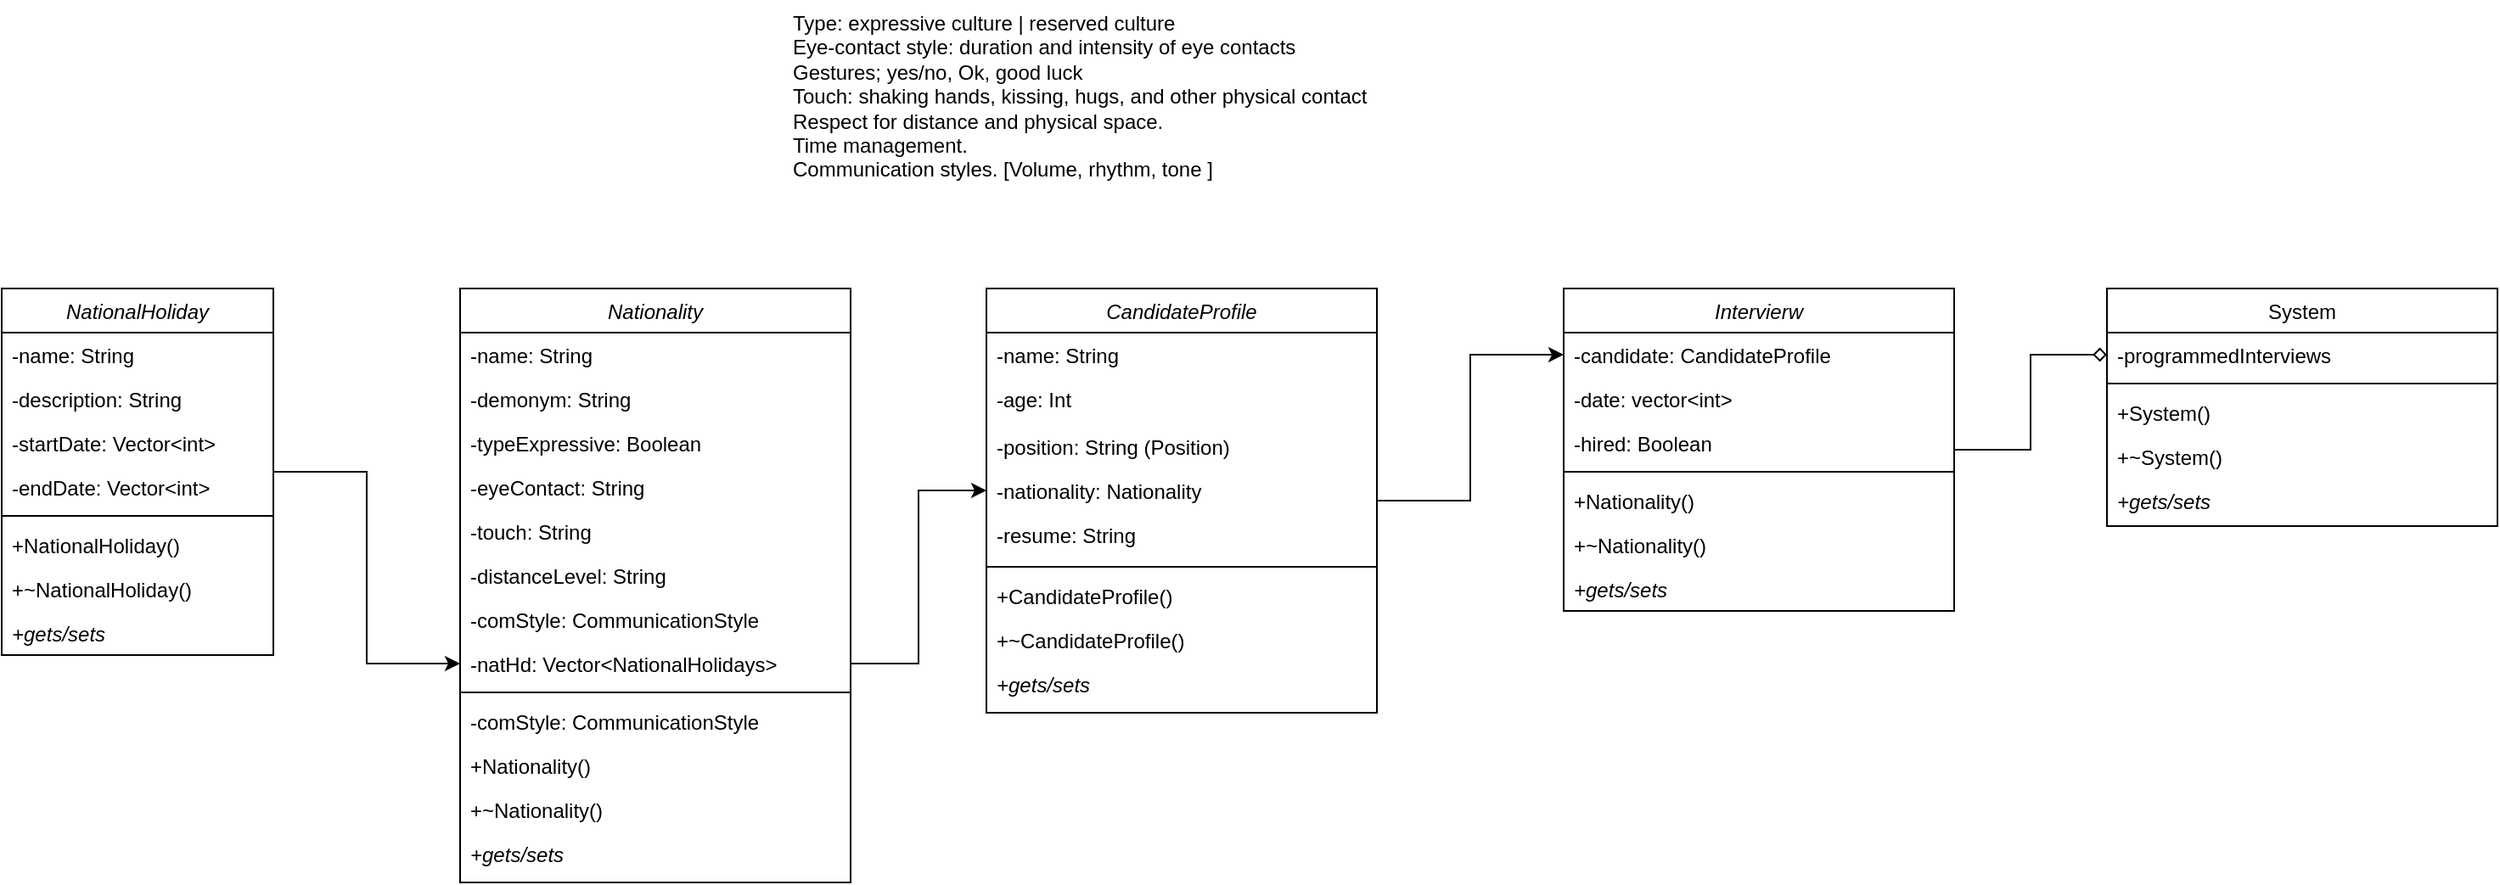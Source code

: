 <mxfile version="20.3.7" type="github">
  <diagram id="C5RBs43oDa-KdzZeNtuy" name="Page-1">
    <mxGraphModel dx="2253" dy="1985" grid="1" gridSize="10" guides="1" tooltips="1" connect="1" arrows="1" fold="1" page="1" pageScale="1" pageWidth="827" pageHeight="1169" math="0" shadow="0">
      <root>
        <mxCell id="WIyWlLk6GJQsqaUBKTNV-0" />
        <mxCell id="WIyWlLk6GJQsqaUBKTNV-1" parent="WIyWlLk6GJQsqaUBKTNV-0" />
        <mxCell id="zkfFHV4jXpPFQw0GAbJ--0" value="Nationality" style="swimlane;fontStyle=2;align=center;verticalAlign=top;childLayout=stackLayout;horizontal=1;startSize=26;horizontalStack=0;resizeParent=1;resizeLast=0;collapsible=1;marginBottom=0;rounded=0;shadow=0;strokeWidth=1;" parent="WIyWlLk6GJQsqaUBKTNV-1" vertex="1">
          <mxGeometry x="220" y="120" width="230" height="350" as="geometry">
            <mxRectangle x="230" y="140" width="160" height="26" as="alternateBounds" />
          </mxGeometry>
        </mxCell>
        <mxCell id="1D8Z9fWcGApWcsaOd2ik-2" value="-name: String" style="text;align=left;verticalAlign=top;spacingLeft=4;spacingRight=4;overflow=hidden;rotatable=0;points=[[0,0.5],[1,0.5]];portConstraint=eastwest;" vertex="1" parent="zkfFHV4jXpPFQw0GAbJ--0">
          <mxGeometry y="26" width="230" height="26" as="geometry" />
        </mxCell>
        <mxCell id="1D8Z9fWcGApWcsaOd2ik-1" value="-demonym: String" style="text;align=left;verticalAlign=top;spacingLeft=4;spacingRight=4;overflow=hidden;rotatable=0;points=[[0,0.5],[1,0.5]];portConstraint=eastwest;" vertex="1" parent="zkfFHV4jXpPFQw0GAbJ--0">
          <mxGeometry y="52" width="230" height="26" as="geometry" />
        </mxCell>
        <mxCell id="zkfFHV4jXpPFQw0GAbJ--1" value="-typeExpressive: Boolean" style="text;align=left;verticalAlign=top;spacingLeft=4;spacingRight=4;overflow=hidden;rotatable=0;points=[[0,0.5],[1,0.5]];portConstraint=eastwest;" parent="zkfFHV4jXpPFQw0GAbJ--0" vertex="1">
          <mxGeometry y="78" width="230" height="26" as="geometry" />
        </mxCell>
        <mxCell id="zkfFHV4jXpPFQw0GAbJ--2" value="-eyeContact: String" style="text;align=left;verticalAlign=top;spacingLeft=4;spacingRight=4;overflow=hidden;rotatable=0;points=[[0,0.5],[1,0.5]];portConstraint=eastwest;rounded=0;shadow=0;html=0;" parent="zkfFHV4jXpPFQw0GAbJ--0" vertex="1">
          <mxGeometry y="104" width="230" height="26" as="geometry" />
        </mxCell>
        <mxCell id="1D8Z9fWcGApWcsaOd2ik-5" value="-touch: String" style="text;align=left;verticalAlign=top;spacingLeft=4;spacingRight=4;overflow=hidden;rotatable=0;points=[[0,0.5],[1,0.5]];portConstraint=eastwest;rounded=0;shadow=0;html=0;" vertex="1" parent="zkfFHV4jXpPFQw0GAbJ--0">
          <mxGeometry y="130" width="230" height="26" as="geometry" />
        </mxCell>
        <mxCell id="1D8Z9fWcGApWcsaOd2ik-6" value="-distanceLevel: String" style="text;align=left;verticalAlign=top;spacingLeft=4;spacingRight=4;overflow=hidden;rotatable=0;points=[[0,0.5],[1,0.5]];portConstraint=eastwest;rounded=0;shadow=0;html=0;" vertex="1" parent="zkfFHV4jXpPFQw0GAbJ--0">
          <mxGeometry y="156" width="230" height="26" as="geometry" />
        </mxCell>
        <mxCell id="zkfFHV4jXpPFQw0GAbJ--3" value="-comStyle: CommunicationStyle" style="text;align=left;verticalAlign=top;spacingLeft=4;spacingRight=4;overflow=hidden;rotatable=0;points=[[0,0.5],[1,0.5]];portConstraint=eastwest;rounded=0;shadow=0;html=0;" parent="zkfFHV4jXpPFQw0GAbJ--0" vertex="1">
          <mxGeometry y="182" width="230" height="26" as="geometry" />
        </mxCell>
        <mxCell id="1D8Z9fWcGApWcsaOd2ik-47" value="-natHd: Vector&lt;NationalHolidays&gt;" style="text;align=left;verticalAlign=top;spacingLeft=4;spacingRight=4;overflow=hidden;rotatable=0;points=[[0,0.5],[1,0.5]];portConstraint=eastwest;rounded=0;shadow=0;html=0;" vertex="1" parent="zkfFHV4jXpPFQw0GAbJ--0">
          <mxGeometry y="208" width="230" height="26" as="geometry" />
        </mxCell>
        <mxCell id="zkfFHV4jXpPFQw0GAbJ--4" value="" style="line;html=1;strokeWidth=1;align=left;verticalAlign=middle;spacingTop=-1;spacingLeft=3;spacingRight=3;rotatable=0;labelPosition=right;points=[];portConstraint=eastwest;" parent="zkfFHV4jXpPFQw0GAbJ--0" vertex="1">
          <mxGeometry y="234" width="230" height="8" as="geometry" />
        </mxCell>
        <mxCell id="1D8Z9fWcGApWcsaOd2ik-46" value="-comStyle: CommunicationStyle" style="text;align=left;verticalAlign=top;spacingLeft=4;spacingRight=4;overflow=hidden;rotatable=0;points=[[0,0.5],[1,0.5]];portConstraint=eastwest;rounded=0;shadow=0;html=0;" vertex="1" parent="zkfFHV4jXpPFQw0GAbJ--0">
          <mxGeometry y="242" width="230" height="26" as="geometry" />
        </mxCell>
        <mxCell id="zkfFHV4jXpPFQw0GAbJ--5" value="+Nationality()" style="text;align=left;verticalAlign=top;spacingLeft=4;spacingRight=4;overflow=hidden;rotatable=0;points=[[0,0.5],[1,0.5]];portConstraint=eastwest;" parent="zkfFHV4jXpPFQw0GAbJ--0" vertex="1">
          <mxGeometry y="268" width="230" height="26" as="geometry" />
        </mxCell>
        <mxCell id="1D8Z9fWcGApWcsaOd2ik-25" value="+~Nationality()" style="text;align=left;verticalAlign=top;spacingLeft=4;spacingRight=4;overflow=hidden;rotatable=0;points=[[0,0.5],[1,0.5]];portConstraint=eastwest;" vertex="1" parent="zkfFHV4jXpPFQw0GAbJ--0">
          <mxGeometry y="294" width="230" height="26" as="geometry" />
        </mxCell>
        <mxCell id="1D8Z9fWcGApWcsaOd2ik-24" value="+gets/sets" style="text;align=left;verticalAlign=top;spacingLeft=4;spacingRight=4;overflow=hidden;rotatable=0;points=[[0,0.5],[1,0.5]];portConstraint=eastwest;fontStyle=2" vertex="1" parent="zkfFHV4jXpPFQw0GAbJ--0">
          <mxGeometry y="320" width="230" height="26" as="geometry" />
        </mxCell>
        <mxCell id="1D8Z9fWcGApWcsaOd2ik-0" value="Type: expressive culture | reserved culture&#xa;Eye-contact style: duration and intensity of eye contacts&#xa;Gestures; yes/no, Ok, good luck&#xa;Touch: shaking hands, kissing, hugs, and other physical contact&#xa;Respect for distance and physical space.&#xa;Time management.&#xa;Communication styles. [Volume, rhythm, tone ]" style="text;whiteSpace=wrap;html=1;" vertex="1" parent="WIyWlLk6GJQsqaUBKTNV-1">
          <mxGeometry x="414" y="-50" width="370" height="120" as="geometry" />
        </mxCell>
        <mxCell id="1D8Z9fWcGApWcsaOd2ik-82" style="edgeStyle=orthogonalEdgeStyle;rounded=0;orthogonalLoop=1;jettySize=auto;html=1;entryX=0;entryY=0.5;entryDx=0;entryDy=0;" edge="1" parent="WIyWlLk6GJQsqaUBKTNV-1" source="1D8Z9fWcGApWcsaOd2ik-35" target="1D8Z9fWcGApWcsaOd2ik-47">
          <mxGeometry relative="1" as="geometry" />
        </mxCell>
        <mxCell id="1D8Z9fWcGApWcsaOd2ik-35" value="NationalHoliday" style="swimlane;fontStyle=2;align=center;verticalAlign=top;childLayout=stackLayout;horizontal=1;startSize=26;horizontalStack=0;resizeParent=1;resizeLast=0;collapsible=1;marginBottom=0;rounded=0;shadow=0;strokeWidth=1;" vertex="1" parent="WIyWlLk6GJQsqaUBKTNV-1">
          <mxGeometry x="-50" y="120" width="160" height="216" as="geometry">
            <mxRectangle x="230" y="140" width="160" height="26" as="alternateBounds" />
          </mxGeometry>
        </mxCell>
        <mxCell id="1D8Z9fWcGApWcsaOd2ik-42" value="-name: String" style="text;align=left;verticalAlign=top;spacingLeft=4;spacingRight=4;overflow=hidden;rotatable=0;points=[[0,0.5],[1,0.5]];portConstraint=eastwest;" vertex="1" parent="1D8Z9fWcGApWcsaOd2ik-35">
          <mxGeometry y="26" width="160" height="26" as="geometry" />
        </mxCell>
        <mxCell id="1D8Z9fWcGApWcsaOd2ik-43" value="-description: String" style="text;align=left;verticalAlign=top;spacingLeft=4;spacingRight=4;overflow=hidden;rotatable=0;points=[[0,0.5],[1,0.5]];portConstraint=eastwest;" vertex="1" parent="1D8Z9fWcGApWcsaOd2ik-35">
          <mxGeometry y="52" width="160" height="26" as="geometry" />
        </mxCell>
        <mxCell id="1D8Z9fWcGApWcsaOd2ik-36" value="-startDate: Vector&lt;int&gt;" style="text;align=left;verticalAlign=top;spacingLeft=4;spacingRight=4;overflow=hidden;rotatable=0;points=[[0,0.5],[1,0.5]];portConstraint=eastwest;" vertex="1" parent="1D8Z9fWcGApWcsaOd2ik-35">
          <mxGeometry y="78" width="160" height="26" as="geometry" />
        </mxCell>
        <mxCell id="1D8Z9fWcGApWcsaOd2ik-37" value="-endDate: Vector&lt;int&gt;" style="text;align=left;verticalAlign=top;spacingLeft=4;spacingRight=4;overflow=hidden;rotatable=0;points=[[0,0.5],[1,0.5]];portConstraint=eastwest;" vertex="1" parent="1D8Z9fWcGApWcsaOd2ik-35">
          <mxGeometry y="104" width="160" height="26" as="geometry" />
        </mxCell>
        <mxCell id="1D8Z9fWcGApWcsaOd2ik-38" value="" style="line;html=1;strokeWidth=1;align=left;verticalAlign=middle;spacingTop=-1;spacingLeft=3;spacingRight=3;rotatable=0;labelPosition=right;points=[];portConstraint=eastwest;" vertex="1" parent="1D8Z9fWcGApWcsaOd2ik-35">
          <mxGeometry y="130" width="160" height="8" as="geometry" />
        </mxCell>
        <mxCell id="1D8Z9fWcGApWcsaOd2ik-39" value="+NationalHoliday()" style="text;align=left;verticalAlign=top;spacingLeft=4;spacingRight=4;overflow=hidden;rotatable=0;points=[[0,0.5],[1,0.5]];portConstraint=eastwest;fontStyle=0" vertex="1" parent="1D8Z9fWcGApWcsaOd2ik-35">
          <mxGeometry y="138" width="160" height="26" as="geometry" />
        </mxCell>
        <mxCell id="1D8Z9fWcGApWcsaOd2ik-40" value="+~NationalHoliday()" style="text;align=left;verticalAlign=top;spacingLeft=4;spacingRight=4;overflow=hidden;rotatable=0;points=[[0,0.5],[1,0.5]];portConstraint=eastwest;" vertex="1" parent="1D8Z9fWcGApWcsaOd2ik-35">
          <mxGeometry y="164" width="160" height="26" as="geometry" />
        </mxCell>
        <mxCell id="1D8Z9fWcGApWcsaOd2ik-41" value="+gets/sets" style="text;align=left;verticalAlign=top;spacingLeft=4;spacingRight=4;overflow=hidden;rotatable=0;points=[[0,0.5],[1,0.5]];portConstraint=eastwest;fontStyle=2" vertex="1" parent="1D8Z9fWcGApWcsaOd2ik-35">
          <mxGeometry y="190" width="160" height="26" as="geometry" />
        </mxCell>
        <mxCell id="1D8Z9fWcGApWcsaOd2ik-122" style="edgeStyle=orthogonalEdgeStyle;rounded=0;orthogonalLoop=1;jettySize=auto;html=1;entryX=0;entryY=0.5;entryDx=0;entryDy=0;endArrow=diamond;endFill=0;" edge="1" parent="WIyWlLk6GJQsqaUBKTNV-1" source="1D8Z9fWcGApWcsaOd2ik-52" target="1D8Z9fWcGApWcsaOd2ik-99">
          <mxGeometry relative="1" as="geometry" />
        </mxCell>
        <mxCell id="1D8Z9fWcGApWcsaOd2ik-52" value="Intervierw" style="swimlane;fontStyle=2;align=center;verticalAlign=top;childLayout=stackLayout;horizontal=1;startSize=26;horizontalStack=0;resizeParent=1;resizeLast=0;collapsible=1;marginBottom=0;rounded=0;shadow=0;strokeWidth=1;" vertex="1" parent="WIyWlLk6GJQsqaUBKTNV-1">
          <mxGeometry x="870" y="120" width="230" height="190" as="geometry">
            <mxRectangle x="230" y="140" width="160" height="26" as="alternateBounds" />
          </mxGeometry>
        </mxCell>
        <mxCell id="1D8Z9fWcGApWcsaOd2ik-53" value="-candidate: CandidateProfile" style="text;align=left;verticalAlign=top;spacingLeft=4;spacingRight=4;overflow=hidden;rotatable=0;points=[[0,0.5],[1,0.5]];portConstraint=eastwest;" vertex="1" parent="1D8Z9fWcGApWcsaOd2ik-52">
          <mxGeometry y="26" width="230" height="26" as="geometry" />
        </mxCell>
        <mxCell id="1D8Z9fWcGApWcsaOd2ik-54" value="-date: vector&lt;int&gt;" style="text;align=left;verticalAlign=top;spacingLeft=4;spacingRight=4;overflow=hidden;rotatable=0;points=[[0,0.5],[1,0.5]];portConstraint=eastwest;" vertex="1" parent="1D8Z9fWcGApWcsaOd2ik-52">
          <mxGeometry y="52" width="230" height="26" as="geometry" />
        </mxCell>
        <mxCell id="1D8Z9fWcGApWcsaOd2ik-55" value="-hired: Boolean" style="text;align=left;verticalAlign=top;spacingLeft=4;spacingRight=4;overflow=hidden;rotatable=0;points=[[0,0.5],[1,0.5]];portConstraint=eastwest;" vertex="1" parent="1D8Z9fWcGApWcsaOd2ik-52">
          <mxGeometry y="78" width="230" height="26" as="geometry" />
        </mxCell>
        <mxCell id="1D8Z9fWcGApWcsaOd2ik-62" value="" style="line;html=1;strokeWidth=1;align=left;verticalAlign=middle;spacingTop=-1;spacingLeft=3;spacingRight=3;rotatable=0;labelPosition=right;points=[];portConstraint=eastwest;" vertex="1" parent="1D8Z9fWcGApWcsaOd2ik-52">
          <mxGeometry y="104" width="230" height="8" as="geometry" />
        </mxCell>
        <mxCell id="1D8Z9fWcGApWcsaOd2ik-64" value="+Nationality()" style="text;align=left;verticalAlign=top;spacingLeft=4;spacingRight=4;overflow=hidden;rotatable=0;points=[[0,0.5],[1,0.5]];portConstraint=eastwest;" vertex="1" parent="1D8Z9fWcGApWcsaOd2ik-52">
          <mxGeometry y="112" width="230" height="26" as="geometry" />
        </mxCell>
        <mxCell id="1D8Z9fWcGApWcsaOd2ik-65" value="+~Nationality()" style="text;align=left;verticalAlign=top;spacingLeft=4;spacingRight=4;overflow=hidden;rotatable=0;points=[[0,0.5],[1,0.5]];portConstraint=eastwest;" vertex="1" parent="1D8Z9fWcGApWcsaOd2ik-52">
          <mxGeometry y="138" width="230" height="26" as="geometry" />
        </mxCell>
        <mxCell id="1D8Z9fWcGApWcsaOd2ik-66" value="+gets/sets" style="text;align=left;verticalAlign=top;spacingLeft=4;spacingRight=4;overflow=hidden;rotatable=0;points=[[0,0.5],[1,0.5]];portConstraint=eastwest;fontStyle=2" vertex="1" parent="1D8Z9fWcGApWcsaOd2ik-52">
          <mxGeometry y="164" width="230" height="26" as="geometry" />
        </mxCell>
        <mxCell id="1D8Z9fWcGApWcsaOd2ik-97" style="edgeStyle=orthogonalEdgeStyle;rounded=0;orthogonalLoop=1;jettySize=auto;html=1;entryX=0;entryY=0.5;entryDx=0;entryDy=0;" edge="1" parent="WIyWlLk6GJQsqaUBKTNV-1" source="1D8Z9fWcGApWcsaOd2ik-67" target="1D8Z9fWcGApWcsaOd2ik-53">
          <mxGeometry relative="1" as="geometry" />
        </mxCell>
        <mxCell id="1D8Z9fWcGApWcsaOd2ik-67" value="CandidateProfile" style="swimlane;fontStyle=2;align=center;verticalAlign=top;childLayout=stackLayout;horizontal=1;startSize=26;horizontalStack=0;resizeParent=1;resizeLast=0;collapsible=1;marginBottom=0;rounded=0;shadow=0;strokeWidth=1;" vertex="1" parent="WIyWlLk6GJQsqaUBKTNV-1">
          <mxGeometry x="530" y="120" width="230" height="250" as="geometry">
            <mxRectangle x="230" y="140" width="160" height="26" as="alternateBounds" />
          </mxGeometry>
        </mxCell>
        <mxCell id="1D8Z9fWcGApWcsaOd2ik-68" value="-name: String" style="text;align=left;verticalAlign=top;spacingLeft=4;spacingRight=4;overflow=hidden;rotatable=0;points=[[0,0.5],[1,0.5]];portConstraint=eastwest;" vertex="1" parent="1D8Z9fWcGApWcsaOd2ik-67">
          <mxGeometry y="26" width="230" height="26" as="geometry" />
        </mxCell>
        <mxCell id="1D8Z9fWcGApWcsaOd2ik-95" value="-age: Int" style="text;align=left;verticalAlign=top;spacingLeft=4;spacingRight=4;overflow=hidden;rotatable=0;points=[[0,0.5],[1,0.5]];portConstraint=eastwest;" vertex="1" parent="1D8Z9fWcGApWcsaOd2ik-67">
          <mxGeometry y="52" width="230" height="28" as="geometry" />
        </mxCell>
        <mxCell id="1D8Z9fWcGApWcsaOd2ik-96" value="-position: String (Position)&#xa;" style="text;align=left;verticalAlign=top;spacingLeft=4;spacingRight=4;overflow=hidden;rotatable=0;points=[[0,0.5],[1,0.5]];portConstraint=eastwest;" vertex="1" parent="1D8Z9fWcGApWcsaOd2ik-67">
          <mxGeometry y="80" width="230" height="26" as="geometry" />
        </mxCell>
        <mxCell id="1D8Z9fWcGApWcsaOd2ik-69" value="-nationality: Nationality" style="text;align=left;verticalAlign=top;spacingLeft=4;spacingRight=4;overflow=hidden;rotatable=0;points=[[0,0.5],[1,0.5]];portConstraint=eastwest;" vertex="1" parent="1D8Z9fWcGApWcsaOd2ik-67">
          <mxGeometry y="106" width="230" height="26" as="geometry" />
        </mxCell>
        <mxCell id="1D8Z9fWcGApWcsaOd2ik-94" value="-resume: String" style="text;align=left;verticalAlign=top;spacingLeft=4;spacingRight=4;overflow=hidden;rotatable=0;points=[[0,0.5],[1,0.5]];portConstraint=eastwest;" vertex="1" parent="1D8Z9fWcGApWcsaOd2ik-67">
          <mxGeometry y="132" width="230" height="28" as="geometry" />
        </mxCell>
        <mxCell id="1D8Z9fWcGApWcsaOd2ik-77" value="" style="line;html=1;strokeWidth=1;align=left;verticalAlign=middle;spacingTop=-1;spacingLeft=3;spacingRight=3;rotatable=0;labelPosition=right;points=[];portConstraint=eastwest;" vertex="1" parent="1D8Z9fWcGApWcsaOd2ik-67">
          <mxGeometry y="160" width="230" height="8" as="geometry" />
        </mxCell>
        <mxCell id="1D8Z9fWcGApWcsaOd2ik-79" value="+CandidateProfile()" style="text;align=left;verticalAlign=top;spacingLeft=4;spacingRight=4;overflow=hidden;rotatable=0;points=[[0,0.5],[1,0.5]];portConstraint=eastwest;" vertex="1" parent="1D8Z9fWcGApWcsaOd2ik-67">
          <mxGeometry y="168" width="230" height="26" as="geometry" />
        </mxCell>
        <mxCell id="1D8Z9fWcGApWcsaOd2ik-80" value="+~CandidateProfile()" style="text;align=left;verticalAlign=top;spacingLeft=4;spacingRight=4;overflow=hidden;rotatable=0;points=[[0,0.5],[1,0.5]];portConstraint=eastwest;" vertex="1" parent="1D8Z9fWcGApWcsaOd2ik-67">
          <mxGeometry y="194" width="230" height="26" as="geometry" />
        </mxCell>
        <mxCell id="1D8Z9fWcGApWcsaOd2ik-81" value="+gets/sets" style="text;align=left;verticalAlign=top;spacingLeft=4;spacingRight=4;overflow=hidden;rotatable=0;points=[[0,0.5],[1,0.5]];portConstraint=eastwest;fontStyle=2" vertex="1" parent="1D8Z9fWcGApWcsaOd2ik-67">
          <mxGeometry y="220" width="230" height="26" as="geometry" />
        </mxCell>
        <mxCell id="1D8Z9fWcGApWcsaOd2ik-93" style="edgeStyle=orthogonalEdgeStyle;rounded=0;orthogonalLoop=1;jettySize=auto;html=1;" edge="1" parent="WIyWlLk6GJQsqaUBKTNV-1" source="1D8Z9fWcGApWcsaOd2ik-47" target="1D8Z9fWcGApWcsaOd2ik-69">
          <mxGeometry relative="1" as="geometry" />
        </mxCell>
        <mxCell id="1D8Z9fWcGApWcsaOd2ik-98" value="System" style="swimlane;fontStyle=0;align=center;verticalAlign=top;childLayout=stackLayout;horizontal=1;startSize=26;horizontalStack=0;resizeParent=1;resizeLast=0;collapsible=1;marginBottom=0;rounded=0;shadow=0;strokeWidth=1;" vertex="1" parent="WIyWlLk6GJQsqaUBKTNV-1">
          <mxGeometry x="1190" y="120" width="230" height="140" as="geometry">
            <mxRectangle x="230" y="140" width="160" height="26" as="alternateBounds" />
          </mxGeometry>
        </mxCell>
        <mxCell id="1D8Z9fWcGApWcsaOd2ik-99" value="-programmedInterviews" style="text;align=left;verticalAlign=top;spacingLeft=4;spacingRight=4;overflow=hidden;rotatable=0;points=[[0,0.5],[1,0.5]];portConstraint=eastwest;" vertex="1" parent="1D8Z9fWcGApWcsaOd2ik-98">
          <mxGeometry y="26" width="230" height="26" as="geometry" />
        </mxCell>
        <mxCell id="1D8Z9fWcGApWcsaOd2ik-104" value="" style="line;html=1;strokeWidth=1;align=left;verticalAlign=middle;spacingTop=-1;spacingLeft=3;spacingRight=3;rotatable=0;labelPosition=right;points=[];portConstraint=eastwest;" vertex="1" parent="1D8Z9fWcGApWcsaOd2ik-98">
          <mxGeometry y="52" width="230" height="8" as="geometry" />
        </mxCell>
        <mxCell id="1D8Z9fWcGApWcsaOd2ik-105" value="+System()" style="text;align=left;verticalAlign=top;spacingLeft=4;spacingRight=4;overflow=hidden;rotatable=0;points=[[0,0.5],[1,0.5]];portConstraint=eastwest;" vertex="1" parent="1D8Z9fWcGApWcsaOd2ik-98">
          <mxGeometry y="60" width="230" height="26" as="geometry" />
        </mxCell>
        <mxCell id="1D8Z9fWcGApWcsaOd2ik-106" value="+~System()" style="text;align=left;verticalAlign=top;spacingLeft=4;spacingRight=4;overflow=hidden;rotatable=0;points=[[0,0.5],[1,0.5]];portConstraint=eastwest;" vertex="1" parent="1D8Z9fWcGApWcsaOd2ik-98">
          <mxGeometry y="86" width="230" height="26" as="geometry" />
        </mxCell>
        <mxCell id="1D8Z9fWcGApWcsaOd2ik-107" value="+gets/sets" style="text;align=left;verticalAlign=top;spacingLeft=4;spacingRight=4;overflow=hidden;rotatable=0;points=[[0,0.5],[1,0.5]];portConstraint=eastwest;fontStyle=2" vertex="1" parent="1D8Z9fWcGApWcsaOd2ik-98">
          <mxGeometry y="112" width="230" height="26" as="geometry" />
        </mxCell>
      </root>
    </mxGraphModel>
  </diagram>
</mxfile>
